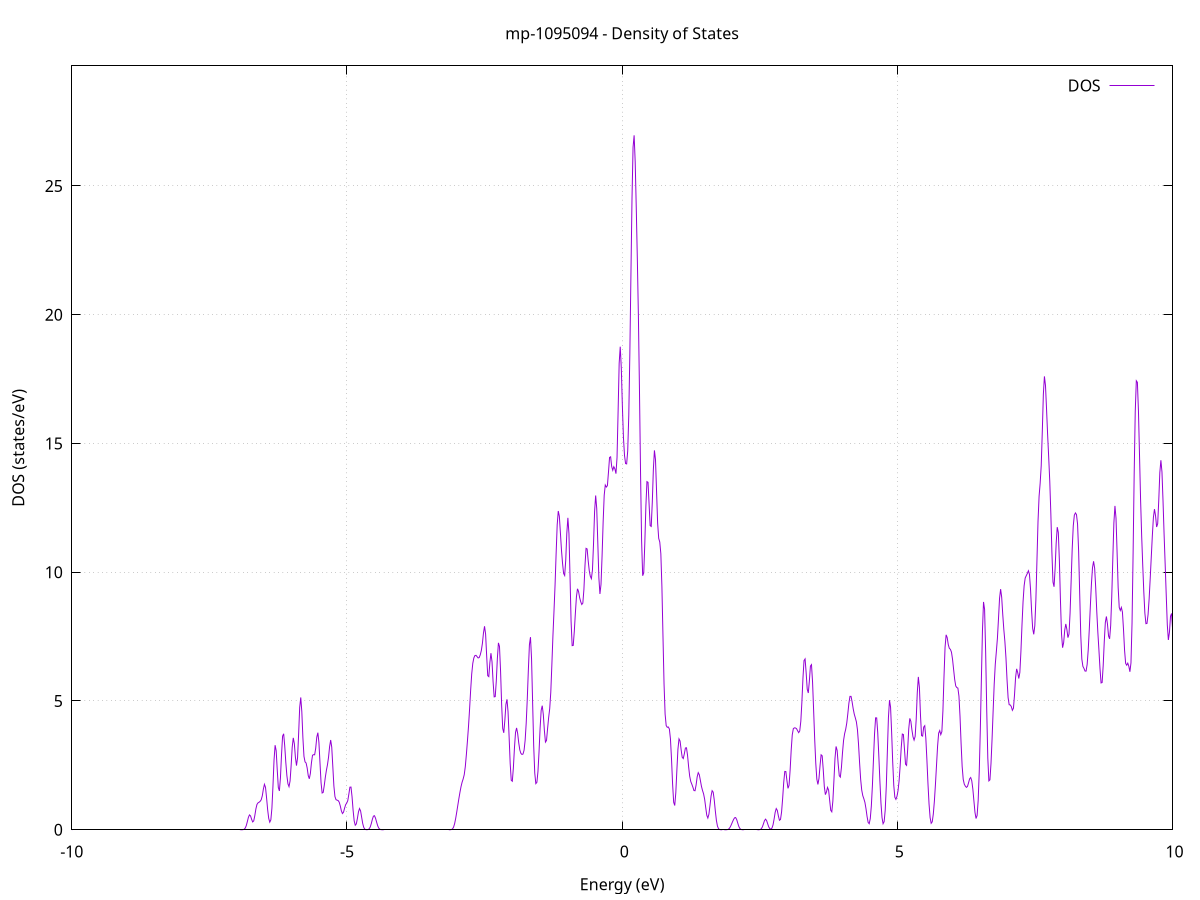 set title 'mp-1095094 - Density of States'
set xlabel 'Energy (eV)'
set ylabel 'DOS (states/eV)'
set grid
set xrange [-10:10]
set yrange [0:29.660]
set xzeroaxis lt -1
set terminal png size 800,600
set output 'mp-1095094_dos_gnuplot.png'
plot '-' using 1:2 with lines title 'DOS'
-22.419800 0.000000
-22.400400 0.000000
-22.381000 0.000000
-22.361600 0.000000
-22.342200 0.000000
-22.322800 0.000000
-22.303300 0.000000
-22.283900 0.000000
-22.264500 0.000000
-22.245100 0.000000
-22.225700 0.000000
-22.206300 0.000000
-22.186800 0.000000
-22.167400 0.000000
-22.148000 0.000000
-22.128600 0.000000
-22.109200 0.000000
-22.089800 0.000000
-22.070400 0.000000
-22.050900 0.000000
-22.031500 0.000000
-22.012100 0.000000
-21.992700 0.000000
-21.973300 0.000000
-21.953900 0.000000
-21.934500 0.000000
-21.915000 0.000000
-21.895600 0.000000
-21.876200 0.000000
-21.856800 0.000000
-21.837400 0.000000
-21.818000 0.000000
-21.798600 0.000000
-21.779100 0.000000
-21.759700 0.000000
-21.740300 0.000000
-21.720900 0.000000
-21.701500 0.000000
-21.682100 0.000000
-21.662700 0.000000
-21.643200 0.000000
-21.623800 0.000000
-21.604400 0.000000
-21.585000 0.000000
-21.565600 0.000000
-21.546200 0.000000
-21.526700 0.000000
-21.507300 0.000000
-21.487900 0.000000
-21.468500 0.000000
-21.449100 0.000000
-21.429700 0.000000
-21.410300 0.000000
-21.390800 0.000000
-21.371400 0.000000
-21.352000 0.000000
-21.332600 0.000000
-21.313200 0.000000
-21.293800 0.000000
-21.274400 0.000000
-21.254900 0.000000
-21.235500 0.000000
-21.216100 0.000000
-21.196700 0.000000
-21.177300 0.000000
-21.157900 0.000000
-21.138500 0.000000
-21.119000 0.000000
-21.099600 0.000000
-21.080200 0.000000
-21.060800 0.000000
-21.041400 0.000000
-21.022000 0.000000
-21.002600 0.000000
-20.983100 0.000000
-20.963700 0.000000
-20.944300 0.000000
-20.924900 0.000000
-20.905500 0.000000
-20.886100 0.000000
-20.866600 0.000000
-20.847200 0.000000
-20.827800 0.000100
-20.808400 0.001300
-20.789000 0.014600
-20.769600 0.120100
-20.750200 0.747200
-20.730700 3.529200
-20.711300 12.757800
-20.691900 35.658000
-20.672500 77.934100
-20.653100 134.556900
-20.633700 184.590300
-20.614300 201.010800
-20.594800 172.471100
-20.575400 115.307700
-20.556000 59.372600
-20.536600 23.309700
-20.517200 6.924000
-20.497800 1.547500
-20.478400 0.259200
-20.458900 0.032500
-20.439500 0.003000
-20.420100 0.000200
-20.400700 0.000000
-20.381300 0.000000
-20.361900 0.000000
-20.342500 0.000000
-20.323000 0.000000
-20.303600 0.000000
-20.284200 0.000000
-20.264800 0.000000
-20.245400 0.000000
-20.226000 0.000000
-20.206600 0.000000
-20.187100 0.000000
-20.167700 0.000000
-20.148300 0.000000
-20.128900 0.000000
-20.109500 0.000000
-20.090100 0.000000
-20.070600 0.000000
-20.051200 0.000000
-20.031800 0.000000
-20.012400 0.000000
-19.993000 0.000000
-19.973600 0.000000
-19.954200 0.000000
-19.934700 0.000000
-19.915300 0.000000
-19.895900 0.000000
-19.876500 0.000000
-19.857100 0.000000
-19.837700 0.000000
-19.818300 0.000000
-19.798800 0.000000
-19.779400 0.000000
-19.760000 0.000000
-19.740600 0.000000
-19.721200 0.000000
-19.701800 0.000000
-19.682400 0.000000
-19.662900 0.000000
-19.643500 0.000000
-19.624100 0.000000
-19.604700 0.000000
-19.585300 0.000000
-19.565900 0.000000
-19.546500 0.000000
-19.527000 0.000000
-19.507600 0.000000
-19.488200 0.000000
-19.468800 0.000000
-19.449400 0.000000
-19.430000 0.000000
-19.410500 0.000000
-19.391100 0.000000
-19.371700 0.000000
-19.352300 0.000000
-19.332900 0.000000
-19.313500 0.000000
-19.294100 0.000000
-19.274600 0.000000
-19.255200 0.000000
-19.235800 0.000000
-19.216400 0.000000
-19.197000 0.000000
-19.177600 0.000000
-19.158200 0.000000
-19.138700 0.000000
-19.119300 0.000000
-19.099900 0.000000
-19.080500 0.000000
-19.061100 0.000000
-19.041700 0.000000
-19.022300 0.000000
-19.002800 0.000000
-18.983400 0.000000
-18.964000 0.000000
-18.944600 0.000000
-18.925200 0.000000
-18.905800 0.000000
-18.886400 0.000000
-18.866900 0.000000
-18.847500 0.000000
-18.828100 0.000000
-18.808700 0.000000
-18.789300 0.000000
-18.769900 0.000000
-18.750400 0.000000
-18.731000 0.000000
-18.711600 0.000000
-18.692200 0.000000
-18.672800 0.000000
-18.653400 0.000000
-18.634000 0.000000
-18.614500 0.000000
-18.595100 0.000000
-18.575700 0.000000
-18.556300 0.000000
-18.536900 0.000000
-18.517500 0.000000
-18.498100 0.000000
-18.478600 0.000000
-18.459200 0.000000
-18.439800 0.000000
-18.420400 0.000000
-18.401000 0.000000
-18.381600 0.000000
-18.362200 0.000000
-18.342700 0.000000
-18.323300 0.000000
-18.303900 0.000000
-18.284500 0.000000
-18.265100 0.000000
-18.245700 0.000000
-18.226300 0.000000
-18.206800 0.000000
-18.187400 0.000000
-18.168000 0.000000
-18.148600 0.000000
-18.129200 0.000000
-18.109800 0.000000
-18.090300 0.000000
-18.070900 0.000000
-18.051500 0.000000
-18.032100 0.000000
-18.012700 0.000000
-17.993300 0.000000
-17.973900 0.000000
-17.954400 0.000000
-17.935000 0.000000
-17.915600 0.000000
-17.896200 0.000000
-17.876800 0.000000
-17.857400 0.000000
-17.838000 0.000000
-17.818500 0.000000
-17.799100 0.000000
-17.779700 0.000000
-17.760300 0.000000
-17.740900 0.000000
-17.721500 0.000000
-17.702100 0.000000
-17.682600 0.000000
-17.663200 0.000000
-17.643800 0.000000
-17.624400 0.000000
-17.605000 0.000000
-17.585600 0.000000
-17.566200 0.000000
-17.546700 0.000000
-17.527300 0.000000
-17.507900 0.000000
-17.488500 0.000000
-17.469100 0.000000
-17.449700 0.000000
-17.430300 0.000000
-17.410800 0.000000
-17.391400 0.000000
-17.372000 0.000000
-17.352600 0.000000
-17.333200 0.000000
-17.313800 0.000000
-17.294300 0.000000
-17.274900 0.000000
-17.255500 0.000000
-17.236100 0.000000
-17.216700 0.000000
-17.197300 0.000000
-17.177900 0.000000
-17.158400 0.000000
-17.139000 0.000000
-17.119600 0.000000
-17.100200 0.000000
-17.080800 0.000000
-17.061400 0.000000
-17.042000 0.000000
-17.022500 0.000000
-17.003100 0.000000
-16.983700 0.000000
-16.964300 0.000000
-16.944900 0.000000
-16.925500 0.000000
-16.906100 0.000000
-16.886600 0.000000
-16.867200 0.000000
-16.847800 0.000000
-16.828400 0.000000
-16.809000 0.000000
-16.789600 0.000000
-16.770200 0.000000
-16.750700 0.000000
-16.731300 0.000000
-16.711900 0.000000
-16.692500 0.000000
-16.673100 0.000000
-16.653700 0.000000
-16.634200 0.000000
-16.614800 0.000000
-16.595400 0.000000
-16.576000 0.000000
-16.556600 0.000000
-16.537200 0.000000
-16.517800 0.000000
-16.498300 0.000000
-16.478900 0.000000
-16.459500 0.000000
-16.440100 0.000000
-16.420700 0.000000
-16.401300 0.000000
-16.381900 0.000000
-16.362400 0.000000
-16.343000 0.000000
-16.323600 0.000000
-16.304200 0.000000
-16.284800 0.000000
-16.265400 0.000000
-16.246000 0.000000
-16.226500 0.000000
-16.207100 0.000000
-16.187700 0.000000
-16.168300 0.000000
-16.148900 0.000000
-16.129500 0.000000
-16.110100 0.000000
-16.090600 0.000000
-16.071200 0.000000
-16.051800 0.000000
-16.032400 0.000000
-16.013000 0.000000
-15.993600 0.000000
-15.974100 0.000000
-15.954700 0.000000
-15.935300 0.000000
-15.915900 0.000000
-15.896500 0.000000
-15.877100 0.000000
-15.857700 0.000000
-15.838200 0.000000
-15.818800 0.000000
-15.799400 0.000000
-15.780000 0.000000
-15.760600 0.000000
-15.741200 0.000000
-15.721800 0.000000
-15.702300 0.000000
-15.682900 0.000000
-15.663500 0.000000
-15.644100 0.000000
-15.624700 0.000000
-15.605300 0.000000
-15.585900 0.000000
-15.566400 0.000000
-15.547000 0.000000
-15.527600 0.000000
-15.508200 0.000000
-15.488800 0.000000
-15.469400 0.000000
-15.450000 0.000000
-15.430500 0.000000
-15.411100 0.000000
-15.391700 0.000000
-15.372300 0.000000
-15.352900 0.000000
-15.333500 0.000000
-15.314000 0.000000
-15.294600 0.000000
-15.275200 0.000000
-15.255800 0.000000
-15.236400 0.000000
-15.217000 0.000000
-15.197600 0.000000
-15.178100 0.000000
-15.158700 0.000000
-15.139300 0.000000
-15.119900 0.000000
-15.100500 0.000000
-15.081100 0.000000
-15.061700 0.000000
-15.042200 0.000000
-15.022800 0.000000
-15.003400 0.000000
-14.984000 0.000000
-14.964600 0.000000
-14.945200 0.000000
-14.925800 0.000000
-14.906300 0.000000
-14.886900 0.000000
-14.867500 0.000000
-14.848100 0.000000
-14.828700 0.000000
-14.809300 0.000000
-14.789900 0.000000
-14.770400 0.000000
-14.751000 0.000000
-14.731600 0.000000
-14.712200 0.000000
-14.692800 0.000000
-14.673400 0.000000
-14.654000 0.000000
-14.634500 0.000000
-14.615100 0.000000
-14.595700 0.000000
-14.576300 0.000000
-14.556900 0.000000
-14.537500 0.000000
-14.518000 0.000000
-14.498600 0.000000
-14.479200 0.000000
-14.459800 0.000000
-14.440400 0.000000
-14.421000 0.000000
-14.401600 0.000000
-14.382100 0.000000
-14.362700 0.000000
-14.343300 0.000000
-14.323900 0.000000
-14.304500 0.000000
-14.285100 0.000000
-14.265700 0.000000
-14.246200 0.000000
-14.226800 0.000000
-14.207400 0.000000
-14.188000 0.000000
-14.168600 0.000000
-14.149200 0.000000
-14.129800 0.000000
-14.110300 0.000000
-14.090900 0.000000
-14.071500 0.000000
-14.052100 0.000000
-14.032700 0.000000
-14.013300 0.000000
-13.993900 0.000000
-13.974400 0.000000
-13.955000 0.000000
-13.935600 0.000000
-13.916200 0.000000
-13.896800 0.000000
-13.877400 0.000000
-13.857900 0.000000
-13.838500 0.000000
-13.819100 0.000000
-13.799700 0.000000
-13.780300 0.000000
-13.760900 0.000000
-13.741500 0.000000
-13.722000 0.000000
-13.702600 0.000000
-13.683200 0.000000
-13.663800 0.000000
-13.644400 0.000000
-13.625000 0.000000
-13.605600 0.000000
-13.586100 0.000000
-13.566700 0.000000
-13.547300 0.000000
-13.527900 0.000000
-13.508500 0.000000
-13.489100 0.000000
-13.469700 0.000000
-13.450200 0.000000
-13.430800 0.000000
-13.411400 0.000000
-13.392000 0.000000
-13.372600 0.000000
-13.353200 0.000000
-13.333800 0.000000
-13.314300 0.000000
-13.294900 0.000000
-13.275500 0.000000
-13.256100 0.000000
-13.236700 0.000000
-13.217300 0.000000
-13.197800 0.000000
-13.178400 0.000000
-13.159000 0.000000
-13.139600 0.000000
-13.120200 0.000000
-13.100800 0.000000
-13.081400 0.000000
-13.061900 0.000000
-13.042500 0.000000
-13.023100 0.000000
-13.003700 0.000000
-12.984300 0.000000
-12.964900 0.000000
-12.945500 0.000000
-12.926000 0.000000
-12.906600 0.000000
-12.887200 0.000000
-12.867800 0.000000
-12.848400 0.000000
-12.829000 0.000000
-12.809600 0.000000
-12.790100 0.000000
-12.770700 0.000000
-12.751300 0.000000
-12.731900 0.000000
-12.712500 0.000000
-12.693100 0.000000
-12.673700 0.000000
-12.654200 0.000000
-12.634800 0.000000
-12.615400 0.000000
-12.596000 0.000000
-12.576600 0.000000
-12.557200 0.000000
-12.537700 0.000000
-12.518300 0.000000
-12.498900 0.000000
-12.479500 0.000000
-12.460100 0.000000
-12.440700 0.000000
-12.421300 0.000000
-12.401800 0.000000
-12.382400 0.000000
-12.363000 0.000000
-12.343600 0.000000
-12.324200 0.000000
-12.304800 0.000000
-12.285400 0.000000
-12.265900 0.000000
-12.246500 0.000000
-12.227100 0.000000
-12.207700 0.000000
-12.188300 0.000000
-12.168900 0.000000
-12.149500 0.000000
-12.130000 0.000000
-12.110600 0.000000
-12.091200 0.000000
-12.071800 0.000000
-12.052400 0.000000
-12.033000 0.000000
-12.013600 0.000000
-11.994100 0.000000
-11.974700 0.000000
-11.955300 0.000000
-11.935900 0.000000
-11.916500 0.000000
-11.897100 0.000000
-11.877700 0.000000
-11.858200 0.000000
-11.838800 0.000000
-11.819400 0.000000
-11.800000 0.000000
-11.780600 0.000000
-11.761200 0.000000
-11.741700 0.000000
-11.722300 0.000000
-11.702900 0.000000
-11.683500 0.000000
-11.664100 0.000000
-11.644700 0.000000
-11.625300 0.000000
-11.605800 0.000000
-11.586400 0.000000
-11.567000 0.000000
-11.547600 0.000000
-11.528200 0.000000
-11.508800 0.000000
-11.489400 0.000400
-11.469900 0.002500
-11.450500 0.012800
-11.431100 0.050800
-11.411700 0.156100
-11.392300 0.380200
-11.372900 0.757400
-11.353500 1.279900
-11.334000 1.892700
-11.314600 2.501600
-11.295200 3.019300
-11.275800 3.442600
-11.256400 3.867000
-11.237000 4.404800
-11.217600 5.058100
-11.198100 5.676300
-11.178700 6.118200
-11.159300 6.473200
-11.139900 7.027300
-11.120500 7.960200
-11.101100 9.092900
-11.081600 9.955300
-11.062200 10.160600
-11.042800 9.745000
-11.023400 9.112400
-11.004000 8.682700
-10.984600 8.615000
-10.965200 8.759400
-10.945700 8.777500
-10.926300 8.405900
-10.906900 7.696400
-10.887500 6.935100
-10.868100 6.355100
-10.848700 6.015000
-10.829300 5.909100
-10.809800 6.182300
-10.790400 7.311400
-10.771000 9.946100
-10.751600 14.285600
-10.732200 19.535500
-10.712800 24.258600
-10.693400 27.451700
-10.673900 29.017700
-10.654500 29.140900
-10.635100 27.927800
-10.615700 25.952600
-10.596300 24.239800
-10.576900 23.324600
-10.557500 23.041300
-10.538000 23.123200
-10.518600 23.195400
-10.499200 22.525800
-10.479800 20.561700
-10.460400 17.446600
-10.441000 13.696800
-10.421500 9.792500
-10.402100 6.197400
-10.382700 3.362100
-10.363300 1.516600
-10.343900 0.553600
-10.324500 0.159800
-10.305100 0.035800
-10.285600 0.006200
-10.266200 0.000800
-10.246800 0.000100
-10.227400 0.000000
-10.208000 0.000000
-10.188600 0.000000
-10.169200 0.000000
-10.149700 0.000000
-10.130300 0.000000
-10.110900 0.000000
-10.091500 0.000000
-10.072100 0.000000
-10.052700 0.000000
-10.033300 0.000000
-10.013800 0.000000
-9.994400 0.000000
-9.975000 0.000000
-9.955600 0.000000
-9.936200 0.000000
-9.916800 0.000000
-9.897400 0.000000
-9.877900 0.000000
-9.858500 0.000000
-9.839100 0.000000
-9.819700 0.000000
-9.800300 0.000000
-9.780900 0.000000
-9.761500 0.000000
-9.742000 0.000000
-9.722600 0.000000
-9.703200 0.000000
-9.683800 0.000000
-9.664400 0.000000
-9.645000 0.000000
-9.625500 0.000000
-9.606100 0.000000
-9.586700 0.000000
-9.567300 0.000000
-9.547900 0.000000
-9.528500 0.000000
-9.509100 0.000000
-9.489600 0.000000
-9.470200 0.000000
-9.450800 0.000000
-9.431400 0.000000
-9.412000 0.000000
-9.392600 0.000000
-9.373200 0.000000
-9.353700 0.000000
-9.334300 0.000000
-9.314900 0.000000
-9.295500 0.000000
-9.276100 0.000000
-9.256700 0.000000
-9.237300 0.000000
-9.217800 0.000000
-9.198400 0.000000
-9.179000 0.000000
-9.159600 0.000000
-9.140200 0.000000
-9.120800 0.000000
-9.101400 0.000000
-9.081900 0.000000
-9.062500 0.000000
-9.043100 0.000000
-9.023700 0.000000
-9.004300 0.000000
-8.984900 0.000000
-8.965400 0.000000
-8.946000 0.000000
-8.926600 0.000000
-8.907200 0.000000
-8.887800 0.000000
-8.868400 0.000000
-8.849000 0.000000
-8.829500 0.000000
-8.810100 0.000000
-8.790700 0.000000
-8.771300 0.000000
-8.751900 0.000000
-8.732500 0.000000
-8.713100 0.000000
-8.693600 0.000000
-8.674200 0.000000
-8.654800 0.000000
-8.635400 0.000000
-8.616000 0.000000
-8.596600 0.000000
-8.577200 0.000000
-8.557700 0.000000
-8.538300 0.000000
-8.518900 0.000000
-8.499500 0.000000
-8.480100 0.000000
-8.460700 0.000000
-8.441300 0.000000
-8.421800 0.000000
-8.402400 0.000000
-8.383000 0.000000
-8.363600 0.000000
-8.344200 0.000000
-8.324800 0.000000
-8.305300 0.000000
-8.285900 0.000000
-8.266500 0.000000
-8.247100 0.000000
-8.227700 0.000000
-8.208300 0.000000
-8.188900 0.000000
-8.169400 0.000000
-8.150000 0.000000
-8.130600 0.000000
-8.111200 0.000000
-8.091800 0.000000
-8.072400 0.000000
-8.053000 0.000000
-8.033500 0.000000
-8.014100 0.000000
-7.994700 0.000000
-7.975300 0.000000
-7.955900 0.000000
-7.936500 0.000000
-7.917100 0.000000
-7.897600 0.000000
-7.878200 0.000000
-7.858800 0.000000
-7.839400 0.000000
-7.820000 0.000000
-7.800600 0.000000
-7.781200 0.000000
-7.761700 0.000000
-7.742300 0.000000
-7.722900 0.000000
-7.703500 0.000000
-7.684100 0.000000
-7.664700 0.000000
-7.645200 0.000000
-7.625800 0.000000
-7.606400 0.000000
-7.587000 0.000000
-7.567600 0.000000
-7.548200 0.000000
-7.528800 0.000000
-7.509300 0.000000
-7.489900 0.000000
-7.470500 0.000000
-7.451100 0.000000
-7.431700 0.000000
-7.412300 0.000000
-7.392900 0.000000
-7.373400 0.000000
-7.354000 0.000000
-7.334600 0.000000
-7.315200 0.000000
-7.295800 0.000000
-7.276400 0.000000
-7.257000 0.000000
-7.237500 0.000000
-7.218100 0.000000
-7.198700 0.000000
-7.179300 0.000000
-7.159900 0.000000
-7.140500 0.000000
-7.121100 0.000000
-7.101600 0.000000
-7.082200 0.000000
-7.062800 0.000000
-7.043400 0.000000
-7.024000 0.000000
-7.004600 0.000000
-6.985200 0.000000
-6.965700 0.000000
-6.946300 0.000000
-6.926900 0.000100
-6.907500 0.000800
-6.888100 0.004500
-6.868700 0.019200
-6.849200 0.063100
-6.829800 0.160000
-6.810400 0.315000
-6.791000 0.483100
-6.771600 0.577300
-6.752200 0.538900
-6.732800 0.407100
-6.713300 0.304500
-6.693900 0.345800
-6.674500 0.548600
-6.655100 0.807300
-6.635700 0.983000
-6.616300 1.044800
-6.596900 1.068900
-6.577400 1.105100
-6.558000 1.166400
-6.538600 1.316800
-6.519200 1.576400
-6.499800 1.764800
-6.480400 1.650800
-6.461000 1.246200
-6.441500 0.782000
-6.422100 0.445500
-6.402700 0.294000
-6.383300 0.383200
-6.363900 0.837600
-6.344500 1.705800
-6.325100 2.710100
-6.305600 3.283900
-6.286200 3.069400
-6.266800 2.318200
-6.247400 1.642800
-6.228000 1.507800
-6.208600 2.021900
-6.189100 2.918000
-6.169700 3.636000
-6.150300 3.727200
-6.130900 3.254500
-6.111500 2.619700
-6.092100 2.109600
-6.072700 1.784800
-6.053200 1.674800
-6.033800 1.895200
-6.014400 2.493500
-5.995000 3.208700
-5.975600 3.568900
-5.956200 3.346600
-5.936800 2.811400
-5.917300 2.492400
-5.897900 2.792400
-5.878500 3.716900
-5.859100 4.750100
-5.839700 5.138300
-5.820300 4.582800
-5.800900 3.575500
-5.781400 2.852900
-5.762000 2.636800
-5.742600 2.593500
-5.723200 2.400200
-5.703800 2.105600
-5.684400 1.979400
-5.665000 2.188500
-5.645500 2.601800
-5.626100 2.893000
-5.606700 2.917200
-5.587300 2.910600
-5.567900 3.168000
-5.548500 3.598000
-5.529000 3.769800
-5.509600 3.388900
-5.490200 2.598800
-5.470800 1.827600
-5.451400 1.427500
-5.432000 1.451200
-5.412600 1.720300
-5.393100 2.041000
-5.373700 2.308100
-5.354300 2.525400
-5.334900 2.816700
-5.315500 3.230500
-5.296100 3.485000
-5.276700 3.206800
-5.257200 2.455300
-5.237800 1.701800
-5.218400 1.288500
-5.199000 1.168300
-5.179600 1.150400
-5.160200 1.134100
-5.140800 1.071600
-5.121300 0.924100
-5.101900 0.736700
-5.082500 0.630700
-5.063100 0.680600
-5.043700 0.836700
-5.024300 0.973300
-5.004900 1.035000
-4.985400 1.131000
-4.966000 1.379300
-4.946600 1.654400
-4.927200 1.658600
-4.907800 1.285800
-4.888400 0.753800
-4.868900 0.345500
-4.849500 0.176600
-4.830100 0.227600
-4.810700 0.437500
-4.791300 0.692600
-4.771900 0.824400
-4.752500 0.731900
-4.733000 0.484300
-4.713600 0.238800
-4.694200 0.087700
-4.674800 0.024000
-4.655400 0.005100
-4.636000 0.002500
-4.616600 0.009400
-4.597100 0.036300
-4.577700 0.106800
-4.558300 0.237500
-4.538900 0.403300
-4.519500 0.529500
-4.500100 0.545700
-4.480700 0.447900
-4.461200 0.295000
-4.441800 0.155600
-4.422400 0.065000
-4.403000 0.021200
-4.383600 0.005300
-4.364200 0.001000
-4.344800 0.000100
-4.325300 0.000000
-4.305900 0.000000
-4.286500 0.000000
-4.267100 0.000000
-4.247700 0.000000
-4.228300 0.000000
-4.208900 0.000000
-4.189400 0.000000
-4.170000 0.000000
-4.150600 0.000000
-4.131200 0.000000
-4.111800 0.000000
-4.092400 0.000000
-4.072900 0.000000
-4.053500 0.000000
-4.034100 0.000000
-4.014700 0.000000
-3.995300 0.000000
-3.975900 0.000000
-3.956500 0.000000
-3.937000 0.000000
-3.917600 0.000000
-3.898200 0.000000
-3.878800 0.000000
-3.859400 0.000000
-3.840000 0.000000
-3.820600 0.000000
-3.801100 0.000000
-3.781700 0.000000
-3.762300 0.000000
-3.742900 0.000000
-3.723500 0.000000
-3.704100 0.000000
-3.684700 0.000000
-3.665200 0.000000
-3.645800 0.000000
-3.626400 0.000000
-3.607000 0.000000
-3.587600 0.000000
-3.568200 0.000000
-3.548800 0.000000
-3.529300 0.000000
-3.509900 0.000000
-3.490500 0.000000
-3.471100 0.000000
-3.451700 0.000000
-3.432300 0.000000
-3.412800 0.000000
-3.393400 0.000000
-3.374000 0.000000
-3.354600 0.000000
-3.335200 0.000000
-3.315800 0.000000
-3.296400 0.000000
-3.276900 0.000000
-3.257500 0.000000
-3.238100 0.000000
-3.218700 0.000000
-3.199300 0.000000
-3.179900 0.000000
-3.160500 0.000000
-3.141000 0.000200
-3.121600 0.001600
-3.102200 0.008300
-3.082800 0.033200
-3.063400 0.100800
-3.044000 0.236400
-3.024600 0.442000
-3.005100 0.691300
-2.985700 0.954900
-2.966300 1.214400
-2.946900 1.457400
-2.927500 1.673900
-2.908100 1.846100
-2.888700 1.974200
-2.869200 2.139100
-2.849800 2.453800
-2.830400 2.922400
-2.811000 3.451200
-2.791600 4.016400
-2.772200 4.682700
-2.752700 5.418500
-2.733300 6.051400
-2.713900 6.460200
-2.694500 6.673300
-2.675100 6.764800
-2.655700 6.772700
-2.636300 6.723900
-2.616800 6.671200
-2.597400 6.686900
-2.578000 6.792900
-2.558600 6.960400
-2.539200 7.233300
-2.519800 7.638500
-2.500400 7.900900
-2.480900 7.593900
-2.461500 6.739000
-2.442100 5.982200
-2.422700 5.945700
-2.403300 6.492000
-2.383900 6.856000
-2.364500 6.524500
-2.345000 5.748600
-2.325600 5.160200
-2.306200 5.169500
-2.286800 5.774400
-2.267400 6.647400
-2.248000 7.256900
-2.228600 7.116700
-2.209100 6.159400
-2.189700 4.869300
-2.170300 3.937300
-2.150900 3.764500
-2.131500 4.242700
-2.112100 4.866900
-2.092700 5.064700
-2.073200 4.581600
-2.053800 3.606800
-2.034400 2.576500
-2.015000 1.921100
-1.995600 1.884200
-1.976200 2.411200
-1.956700 3.179900
-1.937300 3.780300
-1.917900 3.954200
-1.898500 3.738000
-1.879100 3.377400
-1.859700 3.101200
-1.840300 2.970400
-1.820800 2.924500
-1.801400 2.939700
-1.782000 3.089100
-1.762600 3.473100
-1.743200 4.141900
-1.723800 5.077400
-1.704400 6.189000
-1.684900 7.183000
-1.665500 7.479100
-1.646100 6.636700
-1.626700 4.950500
-1.607300 3.269300
-1.587900 2.203300
-1.568500 1.791500
-1.549000 1.841300
-1.529600 2.263800
-1.510200 3.028600
-1.490800 3.942100
-1.471400 4.634400
-1.452000 4.818600
-1.432600 4.477500
-1.413100 3.858800
-1.393700 3.404100
-1.374300 3.466800
-1.354900 3.925100
-1.335500 4.357100
-1.316100 4.703900
-1.296600 5.342900
-1.277200 6.402500
-1.257800 7.526000
-1.238400 8.484800
-1.219000 9.498800
-1.199600 10.722800
-1.180200 11.840200
-1.160700 12.376200
-1.141300 12.178400
-1.121900 11.529300
-1.102500 10.861900
-1.083100 10.350000
-1.063700 9.952400
-1.044300 9.873400
-1.024800 10.466700
-1.005400 11.514400
-0.986000 12.110800
-0.966600 11.500500
-0.947200 9.842900
-0.927800 8.092300
-0.908400 7.148900
-0.888900 7.157700
-0.869500 7.697300
-0.850100 8.401500
-0.830700 9.046600
-0.811300 9.356400
-0.791900 9.252200
-0.772500 9.014100
-0.753000 8.857500
-0.733600 8.747000
-0.714200 8.799900
-0.694800 9.328900
-0.675400 10.250900
-0.656000 10.927400
-0.636500 10.904100
-0.617100 10.449100
-0.597700 10.061800
-0.578300 9.842400
-0.558900 9.749800
-0.539500 10.082200
-0.520100 11.099900
-0.500600 12.361100
-0.481200 12.978200
-0.461800 12.475200
-0.442400 11.148500
-0.423000 9.787800
-0.403600 9.156200
-0.384200 9.525600
-0.364700 10.625600
-0.345300 11.953200
-0.325900 12.988900
-0.306500 13.386100
-0.287100 13.307200
-0.267700 13.362100
-0.248300 13.886500
-0.228800 14.457100
-0.209400 14.480700
-0.190000 14.103100
-0.170600 13.958700
-0.151200 14.097500
-0.131800 14.013400
-0.112400 13.827300
-0.092900 14.454200
-0.073500 16.227300
-0.054100 18.110200
-0.034700 18.756300
-0.015300 17.921200
0.004100 16.453000
0.023600 15.232300
0.043000 14.532100
0.062400 14.218300
0.081800 14.205700
0.101200 14.708500
0.120600 16.101600
0.140000 18.499800
0.159500 21.532500
0.178900 24.481000
0.198300 26.500500
0.217700 26.963200
0.237100 25.936800
0.256500 24.147600
0.275900 22.186600
0.295400 19.940300
0.314800 17.074100
0.334200 13.868500
0.353600 11.211300
0.373000 9.863600
0.392400 9.974100
0.411800 11.122500
0.431300 12.565900
0.450700 13.517700
0.470100 13.490400
0.489500 12.651400
0.508900 11.807800
0.528300 11.778400
0.547700 12.707500
0.567200 13.990000
0.586600 14.731500
0.606000 14.370700
0.625400 13.141400
0.644800 11.906100
0.664200 11.316300
0.683600 11.173000
0.703100 10.718200
0.722500 9.434300
0.741900 7.511000
0.761300 5.658900
0.780700 4.489600
0.800100 4.047100
0.819600 3.979000
0.839000 3.991000
0.858400 3.909600
0.877800 3.526600
0.897200 2.739500
0.916600 1.776200
0.936000 1.070200
0.955500 0.942200
0.974900 1.434600
0.994300 2.305600
1.013700 3.126500
1.033100 3.528300
1.052500 3.445500
1.071900 3.105900
1.091400 2.814800
1.110800 2.765300
1.130200 2.951800
1.149600 3.175500
1.169000 3.183100
1.188400 2.889400
1.207800 2.449100
1.227300 2.080900
1.246700 1.874600
1.266100 1.768900
1.285500 1.654100
1.304900 1.522200
1.324300 1.515700
1.343700 1.737600
1.363200 2.053700
1.382600 2.217200
1.402000 2.138600
1.421400 1.917500
1.440800 1.689500
1.460200 1.526700
1.479700 1.395000
1.499100 1.184500
1.518500 0.863600
1.537900 0.562900
1.557300 0.454900
1.576700 0.605200
1.596100 0.943200
1.615600 1.307800
1.635000 1.518200
1.654400 1.460300
1.673800 1.150600
1.693200 0.729100
1.712600 0.363800
1.732000 0.140300
1.751500 0.041200
1.770900 0.009200
1.790300 0.001500
1.809700 0.000200
1.829100 0.000000
1.848500 0.000000
1.867900 0.000100
1.887400 0.000800
1.906800 0.004100
1.926200 0.016300
1.945600 0.048800
1.965000 0.111700
1.984400 0.201300
2.003800 0.300500
2.023300 0.394000
2.042700 0.464400
2.062100 0.474500
2.081500 0.395900
2.100900 0.257700
2.120300 0.127600
2.139800 0.047500
2.159200 0.013200
2.178600 0.002700
2.198000 0.000400
2.217400 0.000000
2.236800 0.000000
2.256200 0.000000
2.275700 0.000000
2.295100 0.000000
2.314500 0.000000
2.333900 0.000000
2.353300 0.000000
2.372700 0.000000
2.392100 0.000000
2.411600 0.000000
2.431000 0.000000
2.450400 0.000000
2.469800 0.000300
2.489200 0.002000
2.508600 0.010200
2.528000 0.038700
2.547500 0.108600
2.566900 0.227500
2.586300 0.354900
2.605700 0.412700
2.625100 0.357600
2.644500 0.231000
2.663900 0.111600
2.683400 0.042900
2.702800 0.026900
2.722200 0.066300
2.741600 0.189200
2.761000 0.413900
2.780400 0.675900
2.799900 0.823600
2.819300 0.753700
2.838700 0.538700
2.858100 0.369000
2.877500 0.400100
2.896900 0.691300
2.916300 1.217600
2.935800 1.836300
2.955200 2.264800
2.974600 2.260700
2.994000 1.908500
3.013400 1.608500
3.032800 1.727700
3.052200 2.315600
3.071700 3.095200
3.091100 3.685900
3.110500 3.926100
3.129900 3.957200
3.149300 3.952900
3.168700 3.925200
3.188100 3.845000
3.207600 3.771800
3.227000 3.839300
3.246400 4.210200
3.265800 4.953200
3.285200 5.880500
3.304600 6.568700
3.324000 6.633800
3.343500 6.095000
3.362900 5.458700
3.382300 5.311400
3.401700 5.772900
3.421100 6.355800
3.440500 6.411800
3.459900 5.733700
3.479400 4.631600
3.498800 3.508400
3.518200 2.580400
3.537600 1.962200
3.557000 1.760100
3.576400 1.993200
3.595900 2.495000
3.615300 2.911100
3.634700 2.872100
3.654100 2.330500
3.673500 1.675500
3.692900 1.364200
3.712300 1.467000
3.731800 1.644200
3.751200 1.540200
3.770600 1.144300
3.790000 0.756000
3.809400 0.697400
3.828800 1.114600
3.848200 1.920300
3.867700 2.777600
3.887100 3.235600
3.906500 3.079300
3.925900 2.546500
3.945300 2.098300
3.964700 2.045100
3.984100 2.412500
4.003600 2.984900
4.023000 3.465100
4.042400 3.730300
4.061800 3.900000
4.081200 4.140900
4.100600 4.507500
4.120000 4.914300
4.139500 5.180300
4.158900 5.179700
4.178300 4.968700
4.197700 4.705500
4.217100 4.495000
4.236500 4.347700
4.256000 4.192200
4.275400 3.886700
4.294800 3.329300
4.314200 2.609600
4.333600 1.963100
4.353000 1.542200
4.372400 1.325000
4.391900 1.204800
4.411300 1.061900
4.430700 0.819400
4.450100 0.518100
4.469500 0.286200
4.488900 0.235400
4.508300 0.431800
4.527800 0.919900
4.547200 1.710800
4.566600 2.724700
4.586000 3.723400
4.605400 4.345900
4.624800 4.343300
4.644200 3.772200
4.663700 2.877700
4.683100 1.899000
4.702500 1.045000
4.721900 0.474700
4.741300 0.235100
4.760700 0.314900
4.780100 0.765700
4.799600 1.690600
4.819000 3.029900
4.838400 4.352800
4.857800 5.032400
4.877200 4.760800
4.896600 3.786800
4.916100 2.630100
4.935500 1.724500
4.954900 1.263300
4.974300 1.181900
4.993700 1.298100
5.013100 1.523900
5.032500 1.905700
5.052000 2.493600
5.071400 3.198200
5.090800 3.717000
5.110200 3.698300
5.129600 3.141600
5.149000 2.546700
5.168400 2.500200
5.187900 3.112900
5.207300 3.914300
5.226700 4.325600
5.246100 4.209600
5.265500 3.875200
5.284900 3.610400
5.304300 3.482400
5.323800 3.625000
5.343200 4.290100
5.362600 5.319100
5.382000 5.936000
5.401400 5.527500
5.420800 4.448000
5.440200 3.656200
5.459700 3.636200
5.479100 3.986800
5.498500 4.041100
5.517900 3.558200
5.537300 2.722200
5.556700 1.801400
5.576200 1.005800
5.595600 0.474600
5.615000 0.251000
5.634400 0.308400
5.653800 0.608000
5.673200 1.106900
5.692600 1.755800
5.712100 2.504200
5.731500 3.242300
5.750900 3.751100
5.770300 3.850900
5.789700 3.694600
5.809100 3.807000
5.828500 4.617500
5.848000 5.937600
5.867400 7.088400
5.886800 7.569700
5.906200 7.463200
5.925600 7.191200
5.945000 7.045700
5.964400 7.005200
5.983900 6.895600
6.003300 6.619000
6.022700 6.225000
6.042100 5.837600
6.061500 5.583400
6.080900 5.521800
6.100300 5.501400
6.119800 5.187800
6.139200 4.402300
6.158600 3.356300
6.178000 2.460800
6.197400 1.957300
6.216800 1.770400
6.236200 1.693700
6.255700 1.646300
6.275100 1.684200
6.294500 1.826300
6.313900 1.980000
6.333300 2.028100
6.352700 1.902100
6.372200 1.581800
6.391600 1.120800
6.411000 0.674800
6.430400 0.436800
6.449800 0.557100
6.469200 1.141800
6.488600 2.259300
6.508100 3.890300
6.527500 5.857500
6.546900 7.738300
6.566300 8.846100
6.585700 8.558300
6.605100 6.892100
6.624500 4.638200
6.644000 2.788900
6.663400 1.898000
6.682800 1.938100
6.702200 2.577500
6.721600 3.524800
6.741000 4.616300
6.760400 5.657000
6.779900 6.423600
6.799300 6.920000
6.818700 7.434900
6.838100 8.191000
6.857500 8.989000
6.876900 9.343900
6.896300 9.029400
6.915800 8.356600
6.935200 7.772400
6.954600 7.308200
6.974000 6.674500
6.993400 5.832100
7.012800 5.134700
7.032300 4.855600
7.051700 4.846500
7.071100 4.785200
7.090500 4.638200
7.109900 4.719400
7.129300 5.232700
7.148700 5.907600
7.168200 6.248100
7.187600 6.102300
7.207000 5.874200
7.226400 6.109300
7.245800 6.918100
7.265200 7.950600
7.284600 8.851800
7.304100 9.472500
7.323500 9.776300
7.342900 9.866200
7.362300 9.951400
7.381700 10.056500
7.401100 9.919000
7.420500 9.334200
7.440000 8.493000
7.459400 7.819300
7.478800 7.589200
7.498200 7.924700
7.517600 8.924400
7.537000 10.451500
7.556400 11.971100
7.575900 12.948800
7.595300 13.450500
7.614700 14.135100
7.634100 15.444000
7.653500 16.906300
7.672900 17.603900
7.692400 17.243600
7.711800 16.311500
7.731200 15.332300
7.750600 14.457400
7.770000 13.531200
7.789400 12.280700
7.808800 10.768000
7.828300 9.620400
7.847700 9.435400
7.867100 10.140600
7.886500 11.133100
7.905900 11.750700
7.925300 11.543800
7.944700 10.450000
7.964200 8.898700
7.983600 7.603700
8.003000 7.069200
8.022400 7.267700
8.041800 7.751000
8.061200 7.991500
8.080600 7.781200
8.100100 7.461000
8.119500 7.598400
8.138900 8.412400
8.158300 9.657700
8.177700 10.908300
8.197100 11.803000
8.216500 12.215300
8.236000 12.301900
8.255400 12.238800
8.274800 11.869400
8.294200 10.835600
8.313600 9.182800
8.333000 7.568900
8.352400 6.629900
8.371900 6.345000
8.391300 6.265800
8.410700 6.162300
8.430100 6.160500
8.449500 6.424700
8.468900 6.991000
8.488400 7.799100
8.507800 8.711700
8.527200 9.554900
8.546600 10.175200
8.566000 10.423900
8.585400 10.157500
8.604800 9.401300
8.624300 8.461900
8.643700 7.660200
8.663100 6.979800
8.682500 6.261900
8.701900 5.700400
8.721300 5.716400
8.740700 6.375000
8.760200 7.304200
8.779600 8.047100
8.799000 8.281700
8.818400 7.985300
8.837800 7.526600
8.857200 7.412700
8.876600 7.927500
8.896100 9.045300
8.915500 10.526200
8.934900 11.915000
8.954300 12.574500
8.973700 12.098200
8.993100 10.778200
9.012500 9.413800
9.032000 8.635500
9.051400 8.514100
9.070800 8.632800
9.090200 8.451600
9.109600 7.789800
9.129000 6.973100
9.148500 6.461400
9.167900 6.390900
9.187300 6.469400
9.206700 6.347100
9.226100 6.134900
9.245500 6.481300
9.264900 8.031000
9.284400 10.754800
9.303800 13.829700
9.323200 16.239700
9.342600 17.433800
9.362000 17.372200
9.381400 16.262700
9.400800 14.539000
9.420300 12.803700
9.439700 11.414800
9.459100 10.278300
9.478500 9.237800
9.497900 8.414400
9.517300 8.001700
9.536700 8.012100
9.556200 8.359200
9.575600 8.971500
9.595000 9.754000
9.614400 10.591300
9.633800 11.417700
9.653200 12.130800
9.672600 12.450100
9.692100 12.192700
9.711500 11.756500
9.730900 11.883700
9.750300 12.785800
9.769700 13.866400
9.789100 14.346900
9.808600 13.894900
9.828000 12.756700
9.847400 11.469400
9.866800 10.306000
9.886200 9.119400
9.905600 7.956000
9.925000 7.370000
9.944500 7.670600
9.963900 8.293400
9.983300 8.398200
10.002700 7.757200
10.022100 6.770100
10.041500 6.018800
10.060900 5.981600
10.080400 6.686000
10.099800 7.517200
10.119200 7.868800
10.138600 7.935700
10.158000 8.300300
10.177400 8.947700
10.196800 9.377200
10.216300 9.437100
10.235700 9.347900
10.255100 9.113900
10.274500 8.571300
10.293900 7.916400
10.313300 7.679200
10.332700 8.155300
10.352200 9.102100
10.371600 9.992800
10.391000 10.419400
10.410400 10.246400
10.429800 9.568900
10.449200 8.683000
10.468700 8.027600
10.488100 7.991500
10.507500 8.670000
10.526900 9.762100
10.546300 10.745900
10.565700 11.230800
10.585100 11.118400
10.604600 10.449300
10.624000 9.295200
10.643400 7.921600
10.662800 6.836500
10.682200 6.387300
10.701600 6.381000
10.721000 6.347500
10.740500 6.118200
10.759900 5.969800
10.779300 6.276500
10.798700 7.207600
10.818100 8.780800
10.837500 10.977300
10.856900 13.491600
10.876400 15.449600
10.895800 15.871300
10.915200 14.614000
10.934600 12.603000
10.954000 11.061900
10.973400 10.650900
10.992800 11.164100
11.012300 11.763800
11.031700 11.579200
11.051100 10.321500
11.070500 8.425200
11.089900 6.631100
11.109300 5.523100
11.128700 5.455900
11.148200 6.585000
11.167600 8.604900
11.187000 10.577400
11.206400 11.461800
11.225800 10.987800
11.245200 9.846800
11.264700 9.025100
11.284100 9.094200
11.303500 10.021500
11.322900 11.350200
11.342300 12.475900
11.361700 12.955000
11.381100 12.754300
11.400600 12.225800
11.420000 11.832800
11.439400 11.869800
11.458800 12.249700
11.478200 12.555100
11.497600 12.563600
11.517000 12.572300
11.536500 12.878600
11.555900 13.264400
11.575300 13.330900
11.594700 13.033000
11.614100 12.653800
11.633500 12.445500
11.652900 12.344000
11.672400 11.908800
11.691800 10.663700
11.711200 8.683800
11.730600 6.738000
11.750000 5.685200
11.769400 5.820300
11.788800 6.863900
11.808300 8.338800
11.827700 9.791300
11.847100 10.859500
11.866500 11.354200
11.885900 11.318300
11.905300 10.997300
11.924800 10.667600
11.944200 10.405800
11.963600 10.101300
11.983000 9.734000
12.002400 9.469500
12.021800 9.452000
12.041200 9.722600
12.060700 10.324800
12.080100 11.159500
12.099500 11.777900
12.118900 11.724300
12.138300 11.057700
12.157700 10.274300
12.177100 9.868800
12.196600 10.054500
12.216000 10.596500
12.235400 10.881000
12.254800 10.409900
12.274200 9.266700
12.293600 8.070400
12.313000 7.541300
12.332500 8.021300
12.351900 9.225700
12.371300 10.389700
12.390700 10.694200
12.410100 9.738700
12.429500 7.901200
12.448900 6.268000
12.468400 5.961900
12.487800 7.357300
12.507200 9.785500
12.526600 11.927700
12.546000 12.665000
12.565400 11.705200
12.584900 9.588900
12.604300 7.357900
12.623700 6.050900
12.643100 6.096800
12.662500 7.081100
12.681900 8.221000
12.701300 9.081900
12.720800 9.762100
12.740200 10.461600
12.759600 11.100800
12.779000 11.426700
12.798400 11.354400
12.817800 11.143500
12.837200 11.238200
12.856700 11.836100
12.876100 12.620000
12.895500 13.109600
12.914900 13.164300
12.934300 12.817700
12.953700 11.933000
12.973100 10.560100
12.992600 9.370700
13.012000 9.265000
13.031400 10.575400
13.050800 12.652700
13.070200 14.199900
13.089600 14.261600
13.109000 12.963100
13.128500 11.243600
13.147900 10.028000
13.167300 9.608800
13.186700 9.648700
13.206100 9.822600
13.225500 10.332400
13.245000 11.494300
13.264400 13.046600
13.283800 14.297200
13.303200 14.774000
13.322600 14.457800
13.342000 13.670500
13.361400 13.036900
13.380900 13.230300
13.400300 14.235700
13.419700 15.033800
13.439100 14.580900
13.458500 13.009800
13.477900 11.416600
13.497300 10.669200
13.516800 10.810700
13.536200 11.307900
13.555600 11.478000
13.575000 10.949900
13.594400 10.010600
13.613800 9.335700
13.633200 9.335800
13.652700 9.871300
13.672100 10.413200
13.691500 10.458800
13.710900 10.062700
13.730300 9.817100
13.749700 10.085900
13.769100 10.570700
13.788600 10.819100
13.808000 10.797300
13.827400 10.776600
13.846800 10.999800
13.866200 11.615100
13.885600 12.593800
13.905000 13.620100
13.924500 14.371700
13.943900 14.832000
13.963300 15.002600
13.982700 14.519200
14.002100 13.026000
14.021500 10.809300
14.041000 8.635400
14.060400 7.134200
14.079800 6.656600
14.099200 7.401600
14.118600 9.269100
14.138000 11.596500
14.157400 13.217700
14.176900 13.137500
14.196300 11.413100
14.215700 9.199200
14.235100 7.728500
14.254500 7.302800
14.273900 7.261400
14.293300 6.769900
14.312800 5.570200
14.332200 4.064100
14.351600 2.836300
14.371000 2.167700
14.390400 1.929400
14.409800 1.817700
14.429200 1.623300
14.448700 1.309700
14.468100 0.946500
14.487500 0.620400
14.506900 0.373800
14.526300 0.203800
14.545700 0.097100
14.565100 0.045300
14.584600 0.041600
14.604000 0.079300
14.623400 0.142600
14.642800 0.196100
14.662200 0.201400
14.681600 0.154100
14.701100 0.087900
14.720500 0.037400
14.739900 0.011800
14.759300 0.002800
14.778700 0.000500
14.798100 0.000100
14.817500 0.000000
14.837000 0.000000
14.856400 0.000000
14.875800 0.000000
14.895200 0.000000
14.914600 0.000000
14.934000 0.000000
14.953400 0.000000
14.972900 0.000000
14.992300 0.000000
15.011700 0.000000
15.031100 0.000000
15.050500 0.000000
15.069900 0.000000
15.089300 0.000000
15.108800 0.000000
15.128200 0.000000
15.147600 0.000000
15.167000 0.000000
15.186400 0.000000
15.205800 0.000000
15.225200 0.000000
15.244700 0.000000
15.264100 0.000000
15.283500 0.000000
15.302900 0.000000
15.322300 0.000000
15.341700 0.000000
15.361200 0.000000
15.380600 0.000000
15.400000 0.000000
15.419400 0.000000
15.438800 0.000000
15.458200 0.000000
15.477600 0.000000
15.497100 0.000000
15.516500 0.000000
15.535900 0.000000
15.555300 0.000000
15.574700 0.000000
15.594100 0.000000
15.613500 0.000000
15.633000 0.000000
15.652400 0.000000
15.671800 0.000000
15.691200 0.000000
15.710600 0.000000
15.730000 0.000000
15.749400 0.000000
15.768900 0.000000
15.788300 0.000000
15.807700 0.000000
15.827100 0.000000
15.846500 0.000000
15.865900 0.000000
15.885300 0.000000
15.904800 0.000000
15.924200 0.000000
15.943600 0.000000
15.963000 0.000000
15.982400 0.000000
16.001800 0.000000
16.021300 0.000000
16.040700 0.000000
16.060100 0.000000
16.079500 0.000000
16.098900 0.000000
16.118300 0.000000
16.137700 0.000000
16.157200 0.000000
16.176600 0.000000
16.196000 0.000000
16.215400 0.000000
16.234800 0.000000
16.254200 0.000000
16.273600 0.000000
16.293100 0.000000
16.312500 0.000000
16.331900 0.000000
16.351300 0.000000
16.370700 0.000000
16.390100 0.000000
16.409500 0.000000
e
